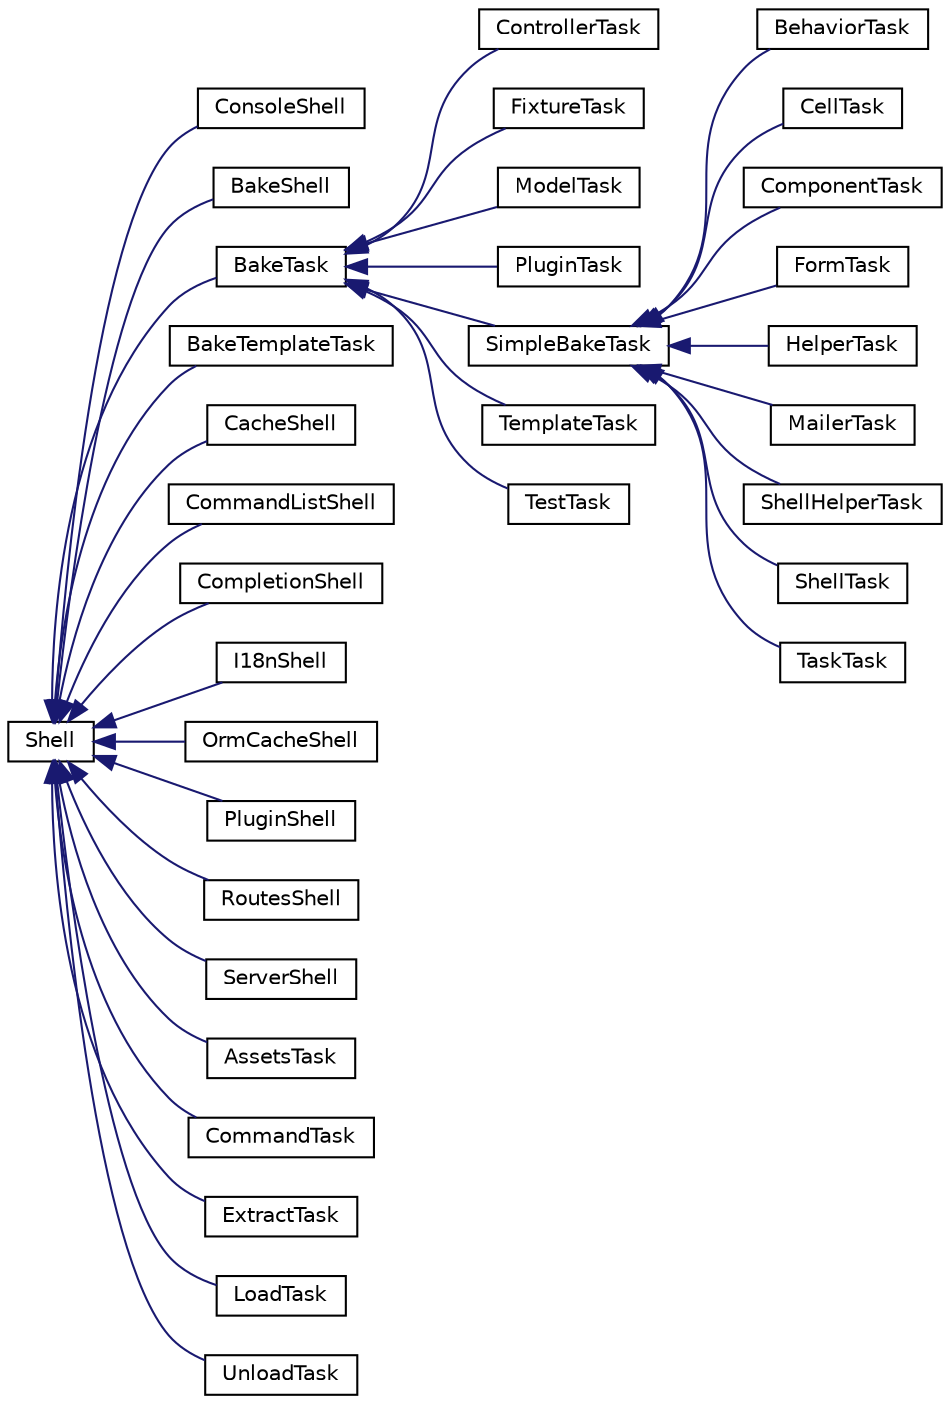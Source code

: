 digraph "Graphical Class Hierarchy"
{
  edge [fontname="Helvetica",fontsize="10",labelfontname="Helvetica",labelfontsize="10"];
  node [fontname="Helvetica",fontsize="10",shape=record];
  rankdir="LR";
  Node1 [label="Shell",height=0.2,width=0.4,color="black", fillcolor="white", style="filled",URL="$class_cake_1_1_console_1_1_shell.html"];
  Node1 -> Node2 [dir="back",color="midnightblue",fontsize="10",style="solid",fontname="Helvetica"];
  Node2 [label="ConsoleShell",height=0.2,width=0.4,color="black", fillcolor="white", style="filled",URL="$class_app_1_1_shell_1_1_console_shell.html"];
  Node1 -> Node3 [dir="back",color="midnightblue",fontsize="10",style="solid",fontname="Helvetica"];
  Node3 [label="BakeShell",height=0.2,width=0.4,color="black", fillcolor="white", style="filled",URL="$class_bake_1_1_shell_1_1_bake_shell.html"];
  Node1 -> Node4 [dir="back",color="midnightblue",fontsize="10",style="solid",fontname="Helvetica"];
  Node4 [label="BakeTask",height=0.2,width=0.4,color="black", fillcolor="white", style="filled",URL="$class_bake_1_1_shell_1_1_task_1_1_bake_task.html"];
  Node4 -> Node5 [dir="back",color="midnightblue",fontsize="10",style="solid",fontname="Helvetica"];
  Node5 [label="ControllerTask",height=0.2,width=0.4,color="black", fillcolor="white", style="filled",URL="$class_bake_1_1_shell_1_1_task_1_1_controller_task.html"];
  Node4 -> Node6 [dir="back",color="midnightblue",fontsize="10",style="solid",fontname="Helvetica"];
  Node6 [label="FixtureTask",height=0.2,width=0.4,color="black", fillcolor="white", style="filled",URL="$class_bake_1_1_shell_1_1_task_1_1_fixture_task.html"];
  Node4 -> Node7 [dir="back",color="midnightblue",fontsize="10",style="solid",fontname="Helvetica"];
  Node7 [label="ModelTask",height=0.2,width=0.4,color="black", fillcolor="white", style="filled",URL="$class_bake_1_1_shell_1_1_task_1_1_model_task.html"];
  Node4 -> Node8 [dir="back",color="midnightblue",fontsize="10",style="solid",fontname="Helvetica"];
  Node8 [label="PluginTask",height=0.2,width=0.4,color="black", fillcolor="white", style="filled",URL="$class_bake_1_1_shell_1_1_task_1_1_plugin_task.html"];
  Node4 -> Node9 [dir="back",color="midnightblue",fontsize="10",style="solid",fontname="Helvetica"];
  Node9 [label="SimpleBakeTask",height=0.2,width=0.4,color="black", fillcolor="white", style="filled",URL="$class_bake_1_1_shell_1_1_task_1_1_simple_bake_task.html"];
  Node9 -> Node10 [dir="back",color="midnightblue",fontsize="10",style="solid",fontname="Helvetica"];
  Node10 [label="BehaviorTask",height=0.2,width=0.4,color="black", fillcolor="white", style="filled",URL="$class_bake_1_1_shell_1_1_task_1_1_behavior_task.html"];
  Node9 -> Node11 [dir="back",color="midnightblue",fontsize="10",style="solid",fontname="Helvetica"];
  Node11 [label="CellTask",height=0.2,width=0.4,color="black", fillcolor="white", style="filled",URL="$class_bake_1_1_shell_1_1_task_1_1_cell_task.html"];
  Node9 -> Node12 [dir="back",color="midnightblue",fontsize="10",style="solid",fontname="Helvetica"];
  Node12 [label="ComponentTask",height=0.2,width=0.4,color="black", fillcolor="white", style="filled",URL="$class_bake_1_1_shell_1_1_task_1_1_component_task.html"];
  Node9 -> Node13 [dir="back",color="midnightblue",fontsize="10",style="solid",fontname="Helvetica"];
  Node13 [label="FormTask",height=0.2,width=0.4,color="black", fillcolor="white", style="filled",URL="$class_bake_1_1_shell_1_1_task_1_1_form_task.html"];
  Node9 -> Node14 [dir="back",color="midnightblue",fontsize="10",style="solid",fontname="Helvetica"];
  Node14 [label="HelperTask",height=0.2,width=0.4,color="black", fillcolor="white", style="filled",URL="$class_bake_1_1_shell_1_1_task_1_1_helper_task.html"];
  Node9 -> Node15 [dir="back",color="midnightblue",fontsize="10",style="solid",fontname="Helvetica"];
  Node15 [label="MailerTask",height=0.2,width=0.4,color="black", fillcolor="white", style="filled",URL="$class_bake_1_1_shell_1_1_task_1_1_mailer_task.html"];
  Node9 -> Node16 [dir="back",color="midnightblue",fontsize="10",style="solid",fontname="Helvetica"];
  Node16 [label="ShellHelperTask",height=0.2,width=0.4,color="black", fillcolor="white", style="filled",URL="$class_bake_1_1_shell_1_1_task_1_1_shell_helper_task.html"];
  Node9 -> Node17 [dir="back",color="midnightblue",fontsize="10",style="solid",fontname="Helvetica"];
  Node17 [label="ShellTask",height=0.2,width=0.4,color="black", fillcolor="white", style="filled",URL="$class_bake_1_1_shell_1_1_task_1_1_shell_task.html"];
  Node9 -> Node18 [dir="back",color="midnightblue",fontsize="10",style="solid",fontname="Helvetica"];
  Node18 [label="TaskTask",height=0.2,width=0.4,color="black", fillcolor="white", style="filled",URL="$class_bake_1_1_shell_1_1_task_1_1_task_task.html"];
  Node4 -> Node19 [dir="back",color="midnightblue",fontsize="10",style="solid",fontname="Helvetica"];
  Node19 [label="TemplateTask",height=0.2,width=0.4,color="black", fillcolor="white", style="filled",URL="$class_bake_1_1_shell_1_1_task_1_1_template_task.html"];
  Node4 -> Node20 [dir="back",color="midnightblue",fontsize="10",style="solid",fontname="Helvetica"];
  Node20 [label="TestTask",height=0.2,width=0.4,color="black", fillcolor="white", style="filled",URL="$class_bake_1_1_shell_1_1_task_1_1_test_task.html"];
  Node1 -> Node21 [dir="back",color="midnightblue",fontsize="10",style="solid",fontname="Helvetica"];
  Node21 [label="BakeTemplateTask",height=0.2,width=0.4,color="black", fillcolor="white", style="filled",URL="$class_bake_1_1_shell_1_1_task_1_1_bake_template_task.html"];
  Node1 -> Node22 [dir="back",color="midnightblue",fontsize="10",style="solid",fontname="Helvetica"];
  Node22 [label="CacheShell",height=0.2,width=0.4,color="black", fillcolor="white", style="filled",URL="$class_cake_1_1_shell_1_1_cache_shell.html"];
  Node1 -> Node23 [dir="back",color="midnightblue",fontsize="10",style="solid",fontname="Helvetica"];
  Node23 [label="CommandListShell",height=0.2,width=0.4,color="black", fillcolor="white", style="filled",URL="$class_cake_1_1_shell_1_1_command_list_shell.html"];
  Node1 -> Node24 [dir="back",color="midnightblue",fontsize="10",style="solid",fontname="Helvetica"];
  Node24 [label="CompletionShell",height=0.2,width=0.4,color="black", fillcolor="white", style="filled",URL="$class_cake_1_1_shell_1_1_completion_shell.html"];
  Node1 -> Node25 [dir="back",color="midnightblue",fontsize="10",style="solid",fontname="Helvetica"];
  Node25 [label="I18nShell",height=0.2,width=0.4,color="black", fillcolor="white", style="filled",URL="$class_cake_1_1_shell_1_1_i18n_shell.html"];
  Node1 -> Node26 [dir="back",color="midnightblue",fontsize="10",style="solid",fontname="Helvetica"];
  Node26 [label="OrmCacheShell",height=0.2,width=0.4,color="black", fillcolor="white", style="filled",URL="$class_cake_1_1_shell_1_1_orm_cache_shell.html"];
  Node1 -> Node27 [dir="back",color="midnightblue",fontsize="10",style="solid",fontname="Helvetica"];
  Node27 [label="PluginShell",height=0.2,width=0.4,color="black", fillcolor="white", style="filled",URL="$class_cake_1_1_shell_1_1_plugin_shell.html"];
  Node1 -> Node28 [dir="back",color="midnightblue",fontsize="10",style="solid",fontname="Helvetica"];
  Node28 [label="RoutesShell",height=0.2,width=0.4,color="black", fillcolor="white", style="filled",URL="$class_cake_1_1_shell_1_1_routes_shell.html"];
  Node1 -> Node29 [dir="back",color="midnightblue",fontsize="10",style="solid",fontname="Helvetica"];
  Node29 [label="ServerShell",height=0.2,width=0.4,color="black", fillcolor="white", style="filled",URL="$class_cake_1_1_shell_1_1_server_shell.html"];
  Node1 -> Node30 [dir="back",color="midnightblue",fontsize="10",style="solid",fontname="Helvetica"];
  Node30 [label="AssetsTask",height=0.2,width=0.4,color="black", fillcolor="white", style="filled",URL="$class_cake_1_1_shell_1_1_task_1_1_assets_task.html"];
  Node1 -> Node31 [dir="back",color="midnightblue",fontsize="10",style="solid",fontname="Helvetica"];
  Node31 [label="CommandTask",height=0.2,width=0.4,color="black", fillcolor="white", style="filled",URL="$class_cake_1_1_shell_1_1_task_1_1_command_task.html"];
  Node1 -> Node32 [dir="back",color="midnightblue",fontsize="10",style="solid",fontname="Helvetica"];
  Node32 [label="ExtractTask",height=0.2,width=0.4,color="black", fillcolor="white", style="filled",URL="$class_cake_1_1_shell_1_1_task_1_1_extract_task.html"];
  Node1 -> Node33 [dir="back",color="midnightblue",fontsize="10",style="solid",fontname="Helvetica"];
  Node33 [label="LoadTask",height=0.2,width=0.4,color="black", fillcolor="white", style="filled",URL="$class_cake_1_1_shell_1_1_task_1_1_load_task.html"];
  Node1 -> Node34 [dir="back",color="midnightblue",fontsize="10",style="solid",fontname="Helvetica"];
  Node34 [label="UnloadTask",height=0.2,width=0.4,color="black", fillcolor="white", style="filled",URL="$class_cake_1_1_shell_1_1_task_1_1_unload_task.html"];
}
